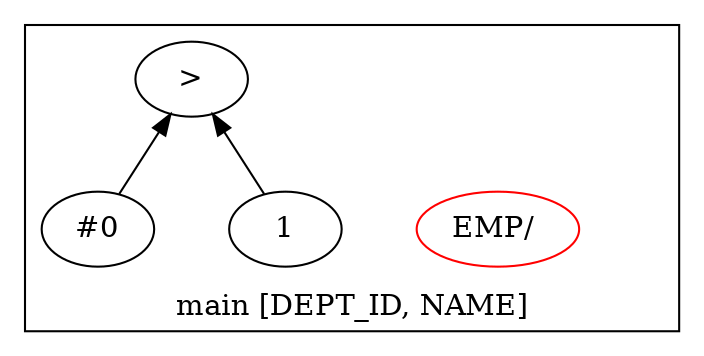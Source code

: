 digraph example1 {
    rankdir=BT;
    nodesep=0.5;
    ordering="in";
  subgraph cluster_main {
    label = "main [DEPT_ID, NAME]";
    "main_pt"[shape=point, color=white];
    "QUN_0"[label="EMP/ ", color=red]
    exprnodeNodeId5v1[label=">"];
    exprnodeNodeId3v1 -> exprnodeNodeId5v1;
    exprnodeNodeId3v1[label="#0"];
    exprnodeNodeId4v1 -> exprnodeNodeId5v1;
    exprnodeNodeId4v1[label="1"];
}
}
